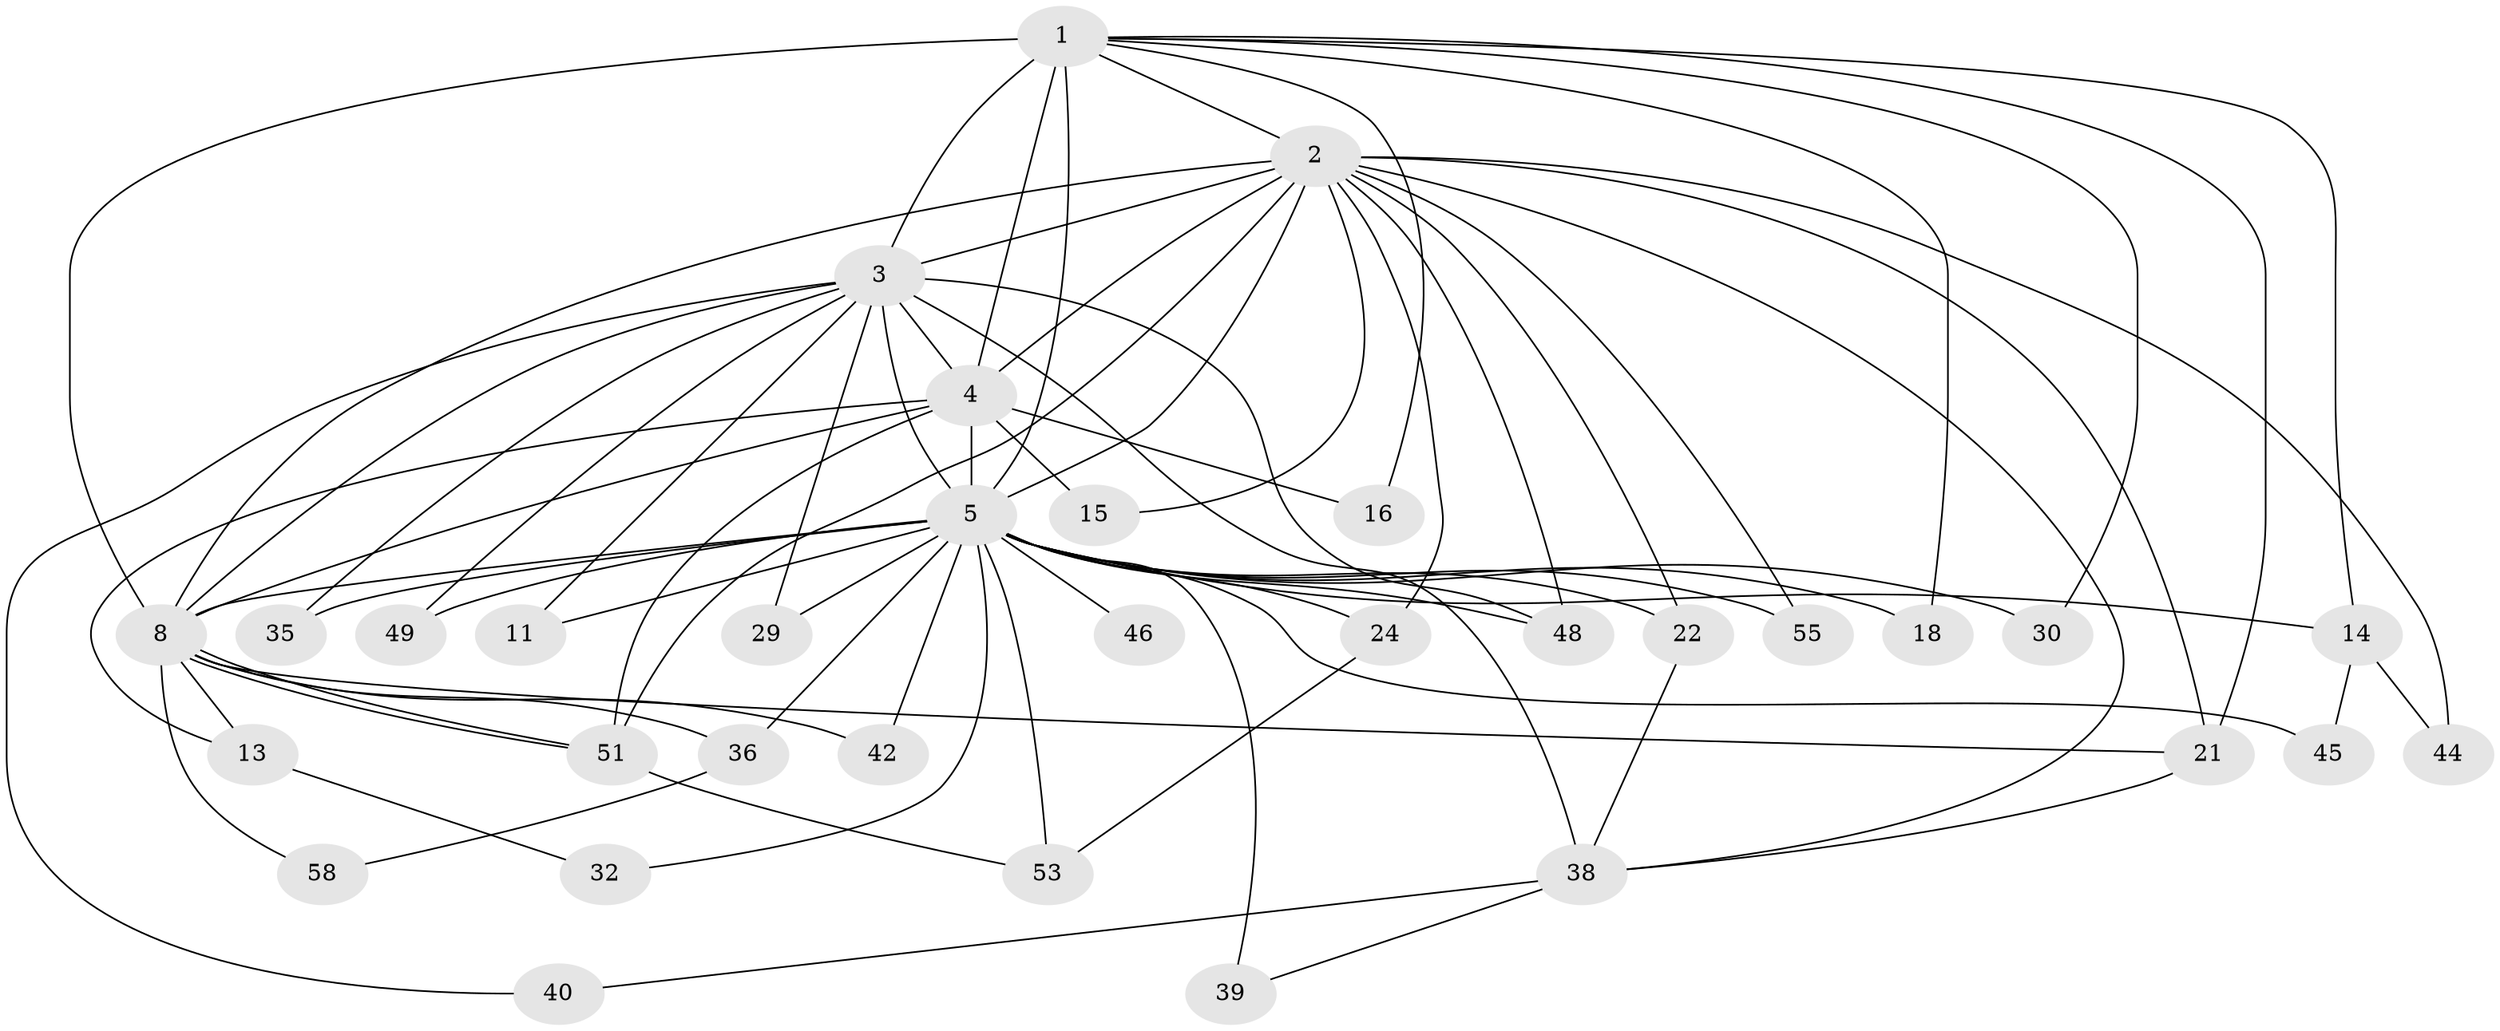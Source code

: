 // original degree distribution, {16: 0.030303030303030304, 24: 0.030303030303030304, 12: 0.030303030303030304, 11: 0.015151515151515152, 17: 0.030303030303030304, 15: 0.015151515151515152, 3: 0.21212121212121213, 4: 0.13636363636363635, 2: 0.4696969696969697, 5: 0.030303030303030304}
// Generated by graph-tools (version 1.1) at 2025/14/03/09/25 04:14:14]
// undirected, 33 vertices, 75 edges
graph export_dot {
graph [start="1"]
  node [color=gray90,style=filled];
  1;
  2 [super="+25+26+56"];
  3 [super="+9+23"];
  4 [super="+6+12+50"];
  5 [super="+7+17+33"];
  8;
  11;
  13;
  14;
  15;
  16;
  18 [super="+20"];
  21 [super="+34"];
  22;
  24;
  29;
  30;
  32;
  35;
  36 [super="+37"];
  38 [super="+59+47"];
  39;
  40;
  42;
  44;
  45;
  46;
  48 [super="+61"];
  49 [super="+63"];
  51 [super="+52"];
  53 [super="+57+65"];
  55;
  58;
  1 -- 2;
  1 -- 3 [weight=2];
  1 -- 4 [weight=4];
  1 -- 5 [weight=3];
  1 -- 8;
  1 -- 14;
  1 -- 16;
  1 -- 18;
  1 -- 30;
  1 -- 21;
  2 -- 3 [weight=3];
  2 -- 4 [weight=3];
  2 -- 5 [weight=6];
  2 -- 8;
  2 -- 15;
  2 -- 21;
  2 -- 22;
  2 -- 24;
  2 -- 44;
  2 -- 48 [weight=2];
  2 -- 55;
  2 -- 38;
  2 -- 51;
  3 -- 4 [weight=5];
  3 -- 5 [weight=7];
  3 -- 8 [weight=2];
  3 -- 11 [weight=2];
  3 -- 40;
  3 -- 35;
  3 -- 38;
  3 -- 49;
  3 -- 29;
  3 -- 48;
  4 -- 5 [weight=8];
  4 -- 8 [weight=2];
  4 -- 13;
  4 -- 15;
  4 -- 16;
  4 -- 51;
  5 -- 8 [weight=4];
  5 -- 22;
  5 -- 48;
  5 -- 18 [weight=2];
  5 -- 11;
  5 -- 14;
  5 -- 24 [weight=2];
  5 -- 29;
  5 -- 30;
  5 -- 32;
  5 -- 35;
  5 -- 36 [weight=2];
  5 -- 39 [weight=2];
  5 -- 42;
  5 -- 45;
  5 -- 46 [weight=2];
  5 -- 49 [weight=2];
  5 -- 53 [weight=2];
  5 -- 55;
  8 -- 13;
  8 -- 21;
  8 -- 36;
  8 -- 42;
  8 -- 51;
  8 -- 51;
  8 -- 58;
  13 -- 32;
  14 -- 44;
  14 -- 45;
  21 -- 38;
  22 -- 38;
  24 -- 53;
  36 -- 58;
  38 -- 40;
  38 -- 39;
  51 -- 53;
}
